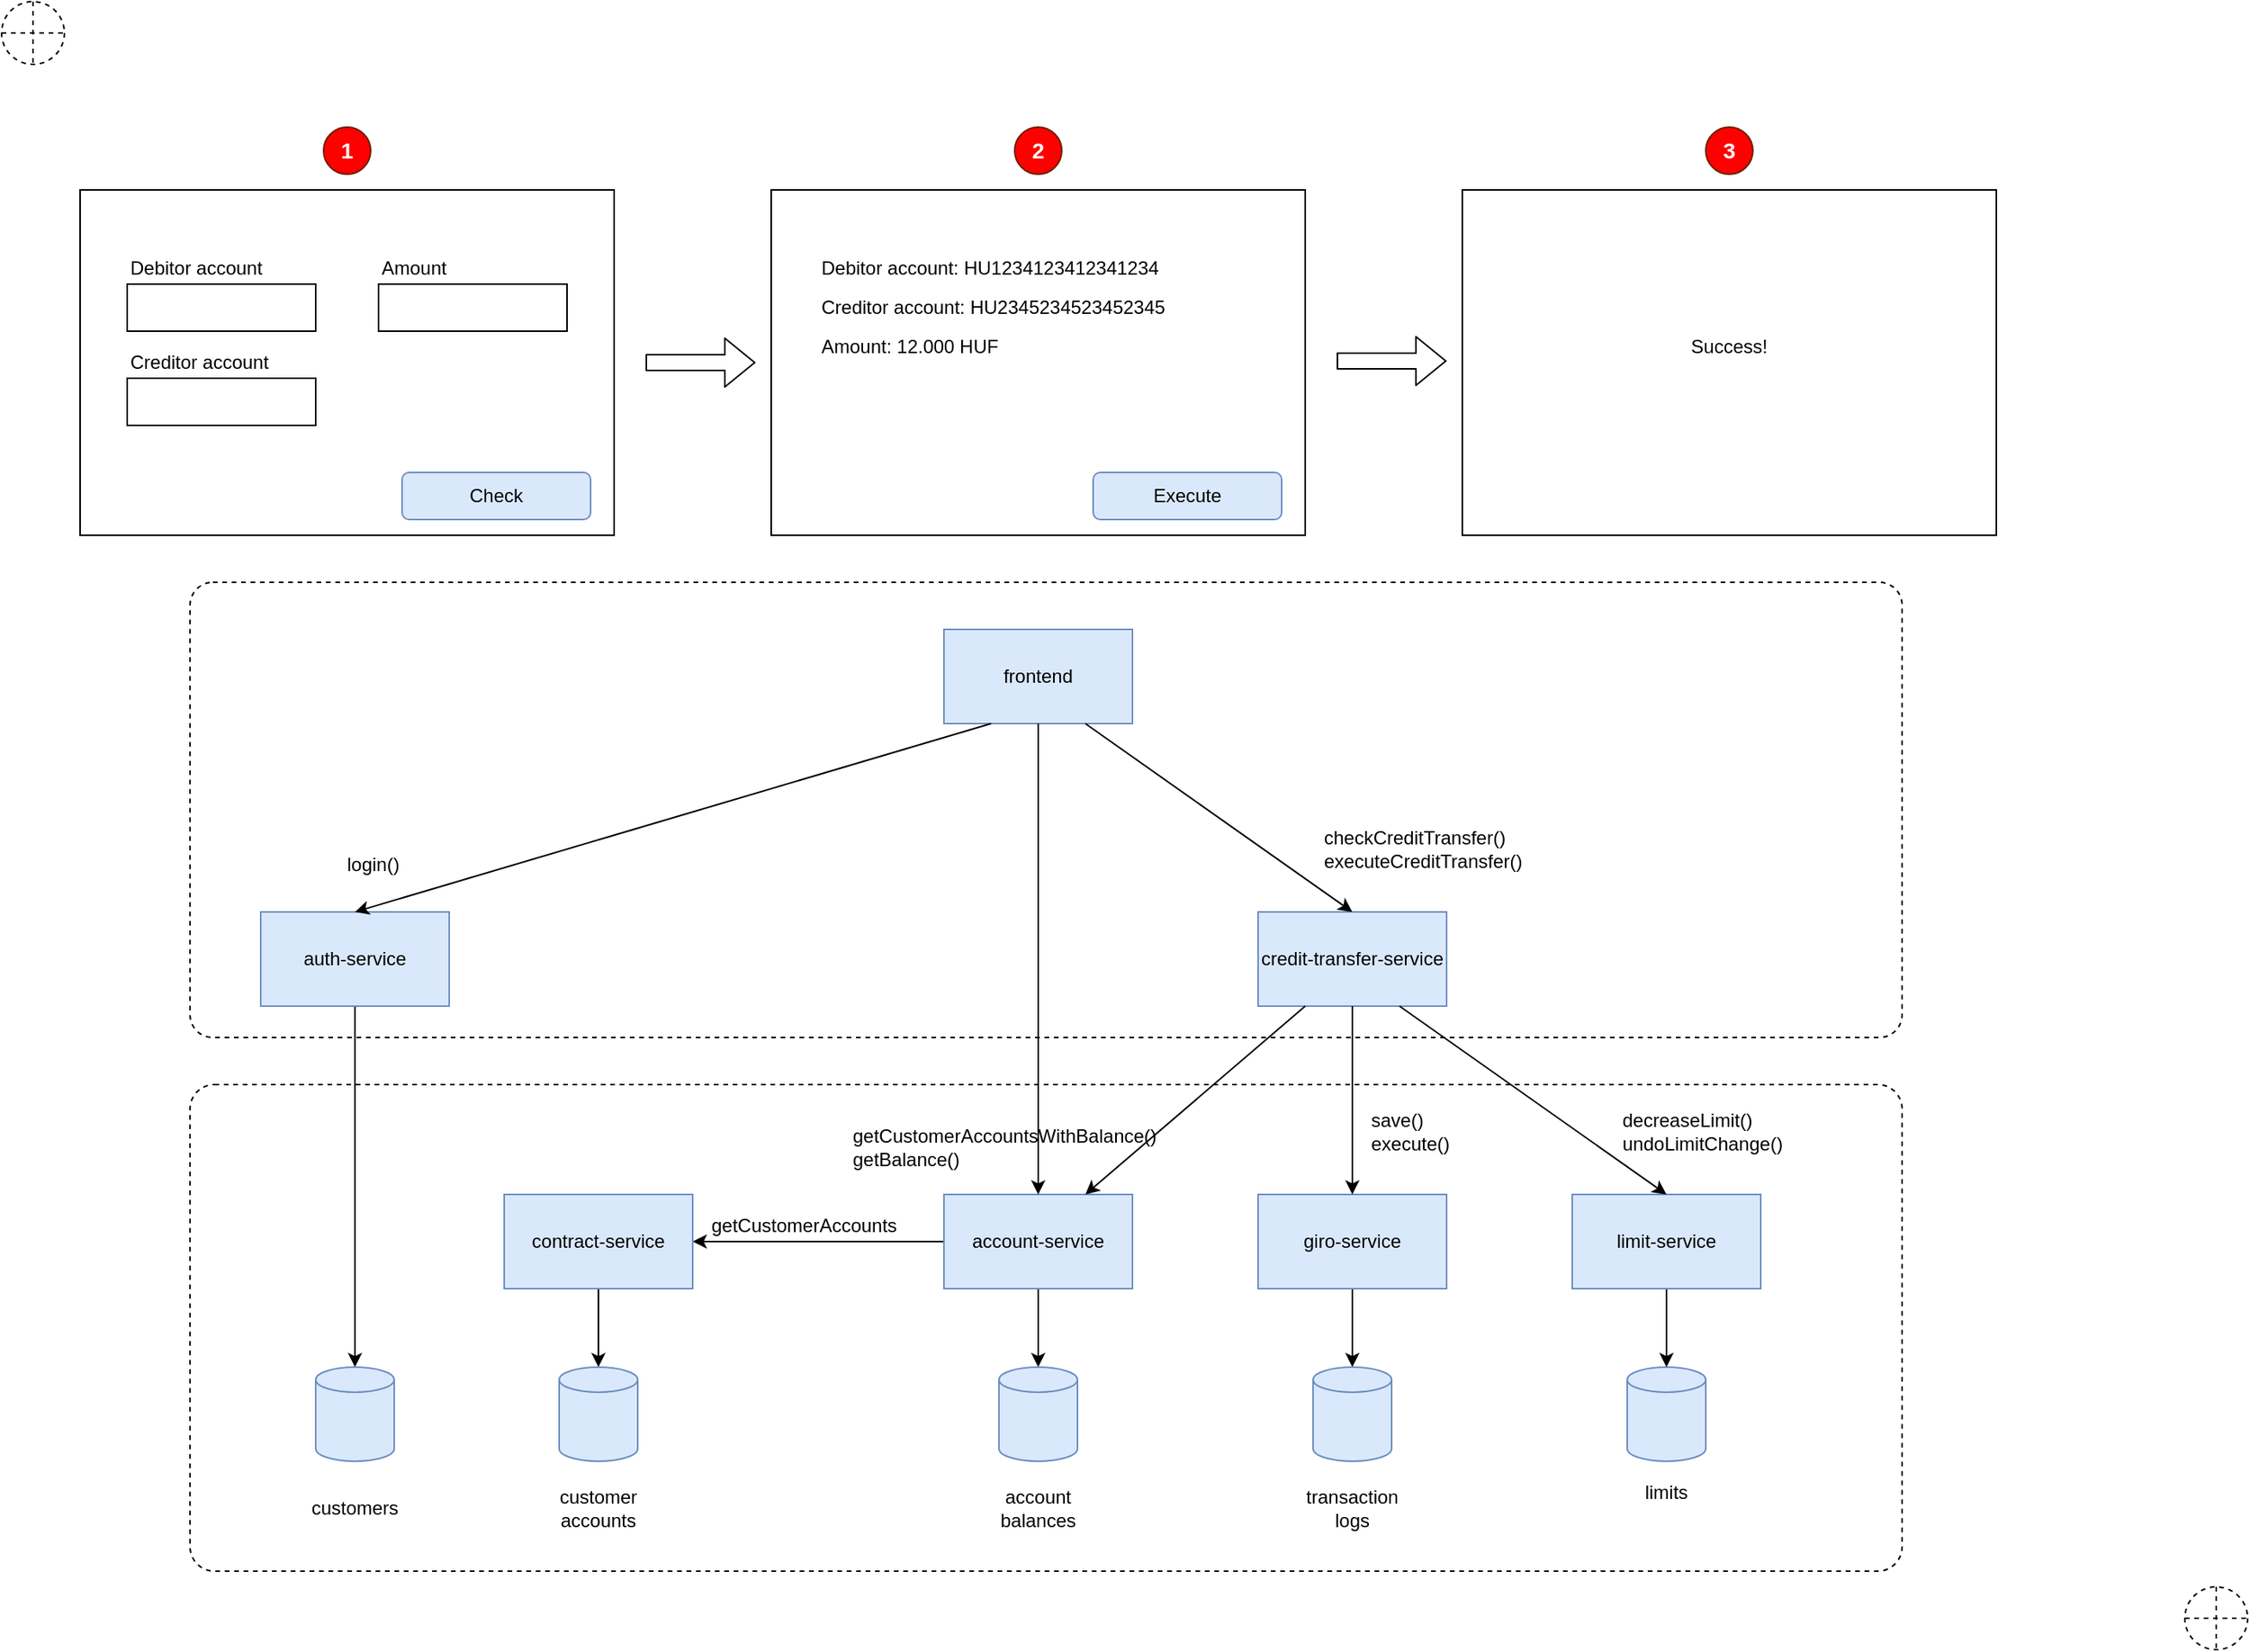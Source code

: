 <mxfile version="14.5.1" type="device"><diagram id="xdd10T6RpdFoeiyPvsSJ" name="Page-1"><mxGraphModel dx="2462" dy="1982" grid="1" gridSize="10" guides="1" tooltips="1" connect="1" arrows="1" fold="1" page="0" pageScale="1" pageWidth="850" pageHeight="1100" math="0" shadow="0"><root><mxCell id="0"/><mxCell id="1" parent="0"/><mxCell id="s3pFRXQZpqrqa6L_NR_B-73" value="" style="rounded=1;whiteSpace=wrap;html=1;fontSize=14;align=center;fillColor=none;arcSize=5;dashed=1;" parent="1" vertex="1"><mxGeometry x="-240" y="-70" width="1090" height="290" as="geometry"/></mxCell><mxCell id="s3pFRXQZpqrqa6L_NR_B-72" value="" style="rounded=1;whiteSpace=wrap;html=1;fontSize=14;align=center;fillColor=none;arcSize=5;dashed=1;" parent="1" vertex="1"><mxGeometry x="-240" y="250" width="1090" height="310" as="geometry"/></mxCell><mxCell id="s3pFRXQZpqrqa6L_NR_B-4" value="" style="edgeStyle=orthogonalEdgeStyle;rounded=0;orthogonalLoop=1;jettySize=auto;html=1;" parent="1" source="s3pFRXQZpqrqa6L_NR_B-1" target="s3pFRXQZpqrqa6L_NR_B-3" edge="1"><mxGeometry relative="1" as="geometry"/></mxCell><mxCell id="s3pFRXQZpqrqa6L_NR_B-13" value="" style="edgeStyle=orthogonalEdgeStyle;rounded=0;orthogonalLoop=1;jettySize=auto;html=1;" parent="1" source="s3pFRXQZpqrqa6L_NR_B-1" target="s3pFRXQZpqrqa6L_NR_B-7" edge="1"><mxGeometry relative="1" as="geometry"/></mxCell><mxCell id="s3pFRXQZpqrqa6L_NR_B-1" value="account-service" style="rounded=0;whiteSpace=wrap;html=1;fillColor=#dae8fc;strokeColor=#6c8ebf;" parent="1" vertex="1"><mxGeometry x="240" y="320" width="120" height="60" as="geometry"/></mxCell><mxCell id="s3pFRXQZpqrqa6L_NR_B-6" value="" style="edgeStyle=orthogonalEdgeStyle;rounded=0;orthogonalLoop=1;jettySize=auto;html=1;" parent="1" source="s3pFRXQZpqrqa6L_NR_B-2" target="s3pFRXQZpqrqa6L_NR_B-5" edge="1"><mxGeometry relative="1" as="geometry"/></mxCell><mxCell id="s3pFRXQZpqrqa6L_NR_B-2" value="giro-service" style="rounded=0;whiteSpace=wrap;html=1;fillColor=#dae8fc;strokeColor=#6c8ebf;" parent="1" vertex="1"><mxGeometry x="440" y="320" width="120" height="60" as="geometry"/></mxCell><mxCell id="s3pFRXQZpqrqa6L_NR_B-3" value="" style="shape=cylinder3;whiteSpace=wrap;html=1;boundedLbl=1;backgroundOutline=1;size=8;fillColor=#dae8fc;strokeColor=#6c8ebf;" parent="1" vertex="1"><mxGeometry x="275" y="430" width="50" height="60" as="geometry"/></mxCell><mxCell id="s3pFRXQZpqrqa6L_NR_B-5" value="" style="shape=cylinder3;whiteSpace=wrap;html=1;boundedLbl=1;backgroundOutline=1;size=8;fillColor=#dae8fc;strokeColor=#6c8ebf;" parent="1" vertex="1"><mxGeometry x="475" y="430" width="50" height="60" as="geometry"/></mxCell><mxCell id="s3pFRXQZpqrqa6L_NR_B-9" value="" style="edgeStyle=orthogonalEdgeStyle;rounded=0;orthogonalLoop=1;jettySize=auto;html=1;exitX=0.5;exitY=1;exitDx=0;exitDy=0;" parent="1" source="s3pFRXQZpqrqa6L_NR_B-7" target="s3pFRXQZpqrqa6L_NR_B-8" edge="1"><mxGeometry relative="1" as="geometry"/></mxCell><mxCell id="s3pFRXQZpqrqa6L_NR_B-7" value="contract-service" style="rounded=0;whiteSpace=wrap;html=1;fillColor=#dae8fc;strokeColor=#6c8ebf;" parent="1" vertex="1"><mxGeometry x="-40" y="320" width="120" height="60" as="geometry"/></mxCell><mxCell id="s3pFRXQZpqrqa6L_NR_B-8" value="" style="shape=cylinder3;whiteSpace=wrap;html=1;boundedLbl=1;backgroundOutline=1;size=8;fillColor=#dae8fc;strokeColor=#6c8ebf;" parent="1" vertex="1"><mxGeometry x="-5" y="430" width="50" height="60" as="geometry"/></mxCell><mxCell id="s3pFRXQZpqrqa6L_NR_B-10" value="credit-transfer-service" style="rounded=0;whiteSpace=wrap;html=1;fillColor=#dae8fc;strokeColor=#6c8ebf;" parent="1" vertex="1"><mxGeometry x="440" y="140" width="120" height="60" as="geometry"/></mxCell><mxCell id="s3pFRXQZpqrqa6L_NR_B-11" value="frontend" style="rounded=0;whiteSpace=wrap;html=1;fillColor=#dae8fc;strokeColor=#6c8ebf;" parent="1" vertex="1"><mxGeometry x="240" y="-40" width="120" height="60" as="geometry"/></mxCell><mxCell id="s3pFRXQZpqrqa6L_NR_B-12" value="" style="endArrow=classic;html=1;exitX=0.5;exitY=1;exitDx=0;exitDy=0;" parent="1" source="s3pFRXQZpqrqa6L_NR_B-11" target="s3pFRXQZpqrqa6L_NR_B-1" edge="1"><mxGeometry width="50" height="50" relative="1" as="geometry"><mxPoint x="170" y="140" as="sourcePoint"/><mxPoint x="220" y="90" as="targetPoint"/></mxGeometry></mxCell><mxCell id="s3pFRXQZpqrqa6L_NR_B-14" value="getCustomerAccountsWithBalance()&lt;br&gt;getBalance()" style="text;html=1;strokeColor=none;fillColor=none;align=left;verticalAlign=middle;whiteSpace=wrap;rounded=0;" parent="1" vertex="1"><mxGeometry x="180" y="270" width="220" height="40" as="geometry"/></mxCell><mxCell id="s3pFRXQZpqrqa6L_NR_B-15" value="account balances" style="text;html=1;strokeColor=none;fillColor=none;align=center;verticalAlign=middle;whiteSpace=wrap;rounded=0;" parent="1" vertex="1"><mxGeometry x="260" y="510" width="80" height="20" as="geometry"/></mxCell><mxCell id="s3pFRXQZpqrqa6L_NR_B-16" value="customer accounts" style="text;html=1;strokeColor=none;fillColor=none;align=center;verticalAlign=middle;whiteSpace=wrap;rounded=0;" parent="1" vertex="1"><mxGeometry x="-20" y="510" width="80" height="20" as="geometry"/></mxCell><mxCell id="s3pFRXQZpqrqa6L_NR_B-17" value="transaction logs" style="text;html=1;strokeColor=none;fillColor=none;align=center;verticalAlign=middle;whiteSpace=wrap;rounded=0;" parent="1" vertex="1"><mxGeometry x="460" y="510" width="80" height="20" as="geometry"/></mxCell><mxCell id="s3pFRXQZpqrqa6L_NR_B-18" value="getCustomerAccounts" style="text;html=1;strokeColor=none;fillColor=none;align=left;verticalAlign=middle;whiteSpace=wrap;rounded=0;" parent="1" vertex="1"><mxGeometry x="90" y="330" width="140" height="20" as="geometry"/></mxCell><mxCell id="s3pFRXQZpqrqa6L_NR_B-19" value="" style="endArrow=classic;html=1;exitX=0.75;exitY=1;exitDx=0;exitDy=0;entryX=0.5;entryY=0;entryDx=0;entryDy=0;" parent="1" source="s3pFRXQZpqrqa6L_NR_B-11" target="s3pFRXQZpqrqa6L_NR_B-10" edge="1"><mxGeometry width="50" height="50" relative="1" as="geometry"><mxPoint x="540" y="40" as="sourcePoint"/><mxPoint x="590" y="-10" as="targetPoint"/></mxGeometry></mxCell><mxCell id="s3pFRXQZpqrqa6L_NR_B-20" value="checkCreditTransfer()&lt;br&gt;executeCreditTransfer()" style="text;html=1;strokeColor=none;fillColor=none;align=left;verticalAlign=middle;whiteSpace=wrap;rounded=0;" parent="1" vertex="1"><mxGeometry x="480" y="80" width="160" height="40" as="geometry"/></mxCell><mxCell id="s3pFRXQZpqrqa6L_NR_B-22" value="" style="shape=cylinder3;whiteSpace=wrap;html=1;boundedLbl=1;backgroundOutline=1;size=8;fillColor=#dae8fc;strokeColor=#6c8ebf;" parent="1" vertex="1"><mxGeometry x="675" y="430" width="50" height="60" as="geometry"/></mxCell><mxCell id="s3pFRXQZpqrqa6L_NR_B-23" value="limits" style="text;html=1;strokeColor=none;fillColor=none;align=center;verticalAlign=middle;whiteSpace=wrap;rounded=0;" parent="1" vertex="1"><mxGeometry x="660" y="500" width="80" height="20" as="geometry"/></mxCell><mxCell id="s3pFRXQZpqrqa6L_NR_B-26" value="" style="edgeStyle=orthogonalEdgeStyle;rounded=0;orthogonalLoop=1;jettySize=auto;html=1;" parent="1" source="s3pFRXQZpqrqa6L_NR_B-25" target="s3pFRXQZpqrqa6L_NR_B-22" edge="1"><mxGeometry relative="1" as="geometry"/></mxCell><mxCell id="s3pFRXQZpqrqa6L_NR_B-25" value="limit-service" style="rounded=0;whiteSpace=wrap;html=1;fillColor=#dae8fc;strokeColor=#6c8ebf;" parent="1" vertex="1"><mxGeometry x="640" y="320" width="120" height="60" as="geometry"/></mxCell><mxCell id="s3pFRXQZpqrqa6L_NR_B-27" value="" style="endArrow=classic;html=1;exitX=0.5;exitY=1;exitDx=0;exitDy=0;" parent="1" source="s3pFRXQZpqrqa6L_NR_B-10" target="s3pFRXQZpqrqa6L_NR_B-2" edge="1"><mxGeometry width="50" height="50" relative="1" as="geometry"><mxPoint x="710" y="220" as="sourcePoint"/><mxPoint x="760" y="170" as="targetPoint"/></mxGeometry></mxCell><mxCell id="s3pFRXQZpqrqa6L_NR_B-29" value="" style="endArrow=classic;html=1;exitX=0.25;exitY=1;exitDx=0;exitDy=0;entryX=0.75;entryY=0;entryDx=0;entryDy=0;" parent="1" source="s3pFRXQZpqrqa6L_NR_B-10" target="s3pFRXQZpqrqa6L_NR_B-1" edge="1"><mxGeometry width="50" height="50" relative="1" as="geometry"><mxPoint x="700" y="130" as="sourcePoint"/><mxPoint x="750" y="80" as="targetPoint"/></mxGeometry></mxCell><mxCell id="s3pFRXQZpqrqa6L_NR_B-30" value="save()&lt;br&gt;execute()" style="text;html=1;strokeColor=none;fillColor=none;align=left;verticalAlign=middle;whiteSpace=wrap;rounded=0;" parent="1" vertex="1"><mxGeometry x="510" y="260" width="70" height="40" as="geometry"/></mxCell><mxCell id="s3pFRXQZpqrqa6L_NR_B-33" value="" style="endArrow=classic;html=1;exitX=0.75;exitY=1;exitDx=0;exitDy=0;entryX=0.5;entryY=0;entryDx=0;entryDy=0;" parent="1" source="s3pFRXQZpqrqa6L_NR_B-10" target="s3pFRXQZpqrqa6L_NR_B-25" edge="1"><mxGeometry width="50" height="50" relative="1" as="geometry"><mxPoint x="710" y="250" as="sourcePoint"/><mxPoint x="760" y="200" as="targetPoint"/></mxGeometry></mxCell><mxCell id="s3pFRXQZpqrqa6L_NR_B-34" value="decreaseLimit()&lt;br&gt;undoLimitChange()" style="text;html=1;strokeColor=none;fillColor=none;align=left;verticalAlign=middle;whiteSpace=wrap;rounded=0;" parent="1" vertex="1"><mxGeometry x="670" y="260" width="120" height="40" as="geometry"/></mxCell><mxCell id="s3pFRXQZpqrqa6L_NR_B-37" value="" style="rounded=0;whiteSpace=wrap;html=1;align=left;" parent="1" vertex="1"><mxGeometry x="-310" y="-320" width="340" height="220" as="geometry"/></mxCell><mxCell id="s3pFRXQZpqrqa6L_NR_B-38" value="" style="rounded=0;whiteSpace=wrap;html=1;align=left;" parent="1" vertex="1"><mxGeometry x="-280" y="-260" width="120" height="30" as="geometry"/></mxCell><mxCell id="s3pFRXQZpqrqa6L_NR_B-39" value="Debitor account" style="text;html=1;strokeColor=none;fillColor=none;align=left;verticalAlign=middle;whiteSpace=wrap;rounded=0;" parent="1" vertex="1"><mxGeometry x="-280" y="-280" width="110" height="20" as="geometry"/></mxCell><mxCell id="s3pFRXQZpqrqa6L_NR_B-40" value="" style="rounded=0;whiteSpace=wrap;html=1;align=left;" parent="1" vertex="1"><mxGeometry x="-280" y="-200" width="120" height="30" as="geometry"/></mxCell><mxCell id="s3pFRXQZpqrqa6L_NR_B-41" value="Creditor account" style="text;html=1;strokeColor=none;fillColor=none;align=left;verticalAlign=middle;whiteSpace=wrap;rounded=0;" parent="1" vertex="1"><mxGeometry x="-280" y="-220" width="110" height="20" as="geometry"/></mxCell><mxCell id="s3pFRXQZpqrqa6L_NR_B-42" value="" style="rounded=0;whiteSpace=wrap;html=1;align=left;" parent="1" vertex="1"><mxGeometry x="-120" y="-260" width="120" height="30" as="geometry"/></mxCell><mxCell id="s3pFRXQZpqrqa6L_NR_B-43" value="Amount" style="text;html=1;strokeColor=none;fillColor=none;align=left;verticalAlign=middle;whiteSpace=wrap;rounded=0;" parent="1" vertex="1"><mxGeometry x="-120" y="-280" width="110" height="20" as="geometry"/></mxCell><mxCell id="s3pFRXQZpqrqa6L_NR_B-44" value="Check" style="rounded=1;whiteSpace=wrap;html=1;align=center;fillColor=#dae8fc;strokeColor=#6c8ebf;" parent="1" vertex="1"><mxGeometry x="-105" y="-140" width="120" height="30" as="geometry"/></mxCell><mxCell id="s3pFRXQZpqrqa6L_NR_B-45" value="" style="rounded=0;whiteSpace=wrap;html=1;align=left;" parent="1" vertex="1"><mxGeometry x="130" y="-320" width="340" height="220" as="geometry"/></mxCell><mxCell id="s3pFRXQZpqrqa6L_NR_B-47" value="Debitor account: HU1234123412341234" style="text;html=1;strokeColor=none;fillColor=none;align=left;verticalAlign=middle;whiteSpace=wrap;rounded=0;" parent="1" vertex="1"><mxGeometry x="160" y="-280" width="250" height="20" as="geometry"/></mxCell><mxCell id="s3pFRXQZpqrqa6L_NR_B-49" value="Creditor account: HU2345234523452345" style="text;html=1;strokeColor=none;fillColor=none;align=left;verticalAlign=middle;whiteSpace=wrap;rounded=0;" parent="1" vertex="1"><mxGeometry x="160" y="-255" width="260" height="20" as="geometry"/></mxCell><mxCell id="s3pFRXQZpqrqa6L_NR_B-51" value="Amount: 12.000 HUF" style="text;html=1;strokeColor=none;fillColor=none;align=left;verticalAlign=middle;whiteSpace=wrap;rounded=0;" parent="1" vertex="1"><mxGeometry x="160" y="-230" width="140" height="20" as="geometry"/></mxCell><mxCell id="s3pFRXQZpqrqa6L_NR_B-52" value="Execute" style="rounded=1;whiteSpace=wrap;html=1;align=center;fillColor=#dae8fc;strokeColor=#6c8ebf;" parent="1" vertex="1"><mxGeometry x="335" y="-140" width="120" height="30" as="geometry"/></mxCell><mxCell id="s3pFRXQZpqrqa6L_NR_B-53" value="1" style="ellipse;whiteSpace=wrap;html=1;aspect=fixed;align=center;strokeColor=#6D1F00;fontColor=#ffffff;fillColor=#FF0000;fontStyle=1;fontSize=14;" parent="1" vertex="1"><mxGeometry x="-155" y="-360" width="30" height="30" as="geometry"/></mxCell><mxCell id="s3pFRXQZpqrqa6L_NR_B-54" value="2" style="ellipse;whiteSpace=wrap;html=1;aspect=fixed;align=center;strokeColor=#6D1F00;fontColor=#ffffff;fillColor=#FF0000;fontStyle=1;fontSize=14;" parent="1" vertex="1"><mxGeometry x="285" y="-360" width="30" height="30" as="geometry"/></mxCell><mxCell id="s3pFRXQZpqrqa6L_NR_B-55" value="" style="rounded=0;whiteSpace=wrap;html=1;align=left;" parent="1" vertex="1"><mxGeometry x="570" y="-320" width="340" height="220" as="geometry"/></mxCell><mxCell id="s3pFRXQZpqrqa6L_NR_B-56" value="Success!" style="text;html=1;strokeColor=none;fillColor=none;align=center;verticalAlign=middle;whiteSpace=wrap;rounded=0;" parent="1" vertex="1"><mxGeometry x="615" y="-230" width="250" height="20" as="geometry"/></mxCell><mxCell id="s3pFRXQZpqrqa6L_NR_B-60" value="3" style="ellipse;whiteSpace=wrap;html=1;aspect=fixed;align=center;strokeColor=#6D1F00;fontColor=#ffffff;fillColor=#FF0000;fontStyle=1;fontSize=14;" parent="1" vertex="1"><mxGeometry x="725" y="-360" width="30" height="30" as="geometry"/></mxCell><mxCell id="s3pFRXQZpqrqa6L_NR_B-61" value="" style="shape=flexArrow;endArrow=classic;html=1;fontSize=14;" parent="1" edge="1"><mxGeometry width="50" height="50" relative="1" as="geometry"><mxPoint x="50" y="-210" as="sourcePoint"/><mxPoint x="120" y="-210" as="targetPoint"/></mxGeometry></mxCell><mxCell id="s3pFRXQZpqrqa6L_NR_B-62" value="" style="shape=flexArrow;endArrow=classic;html=1;fontSize=14;" parent="1" edge="1"><mxGeometry width="50" height="50" relative="1" as="geometry"><mxPoint x="490" y="-211" as="sourcePoint"/><mxPoint x="560" y="-211" as="targetPoint"/></mxGeometry></mxCell><mxCell id="s3pFRXQZpqrqa6L_NR_B-71" value="" style="edgeStyle=orthogonalEdgeStyle;rounded=0;orthogonalLoop=1;jettySize=auto;html=1;fontSize=14;" parent="1" source="s3pFRXQZpqrqa6L_NR_B-64" target="s3pFRXQZpqrqa6L_NR_B-69" edge="1"><mxGeometry relative="1" as="geometry"/></mxCell><mxCell id="s3pFRXQZpqrqa6L_NR_B-64" value="auth-service" style="rounded=0;whiteSpace=wrap;html=1;fillColor=#dae8fc;strokeColor=#6c8ebf;" parent="1" vertex="1"><mxGeometry x="-195" y="140" width="120" height="60" as="geometry"/></mxCell><mxCell id="s3pFRXQZpqrqa6L_NR_B-65" value="" style="endArrow=classic;html=1;fontSize=14;exitX=0.25;exitY=1;exitDx=0;exitDy=0;entryX=0.5;entryY=0;entryDx=0;entryDy=0;" parent="1" source="s3pFRXQZpqrqa6L_NR_B-11" target="s3pFRXQZpqrqa6L_NR_B-64" edge="1"><mxGeometry width="50" height="50" relative="1" as="geometry"><mxPoint x="-10" y="60" as="sourcePoint"/><mxPoint x="40" y="10" as="targetPoint"/></mxGeometry></mxCell><mxCell id="s3pFRXQZpqrqa6L_NR_B-66" value="login()" style="text;html=1;strokeColor=none;fillColor=none;align=left;verticalAlign=middle;whiteSpace=wrap;rounded=0;" parent="1" vertex="1"><mxGeometry x="-142.5" y="90" width="65" height="40" as="geometry"/></mxCell><mxCell id="s3pFRXQZpqrqa6L_NR_B-69" value="" style="shape=cylinder3;whiteSpace=wrap;html=1;boundedLbl=1;backgroundOutline=1;size=8;fillColor=#dae8fc;strokeColor=#6c8ebf;" parent="1" vertex="1"><mxGeometry x="-160" y="430" width="50" height="60" as="geometry"/></mxCell><mxCell id="s3pFRXQZpqrqa6L_NR_B-70" value="customers" style="text;html=1;strokeColor=none;fillColor=none;align=center;verticalAlign=middle;whiteSpace=wrap;rounded=0;" parent="1" vertex="1"><mxGeometry x="-175" y="510" width="80" height="20" as="geometry"/></mxCell><mxCell id="s3pFRXQZpqrqa6L_NR_B-75" value="" style="shape=orEllipse;perimeter=ellipsePerimeter;whiteSpace=wrap;html=1;backgroundOutline=1;dashed=1;fillColor=none;fontSize=14;align=center;" parent="1" vertex="1"><mxGeometry x="-360" y="-440" width="40" height="40" as="geometry"/></mxCell><mxCell id="s3pFRXQZpqrqa6L_NR_B-76" value="" style="shape=orEllipse;perimeter=ellipsePerimeter;whiteSpace=wrap;html=1;backgroundOutline=1;dashed=1;fillColor=none;fontSize=14;align=center;" parent="1" vertex="1"><mxGeometry x="1030" y="570" width="40" height="40" as="geometry"/></mxCell></root></mxGraphModel></diagram></mxfile>